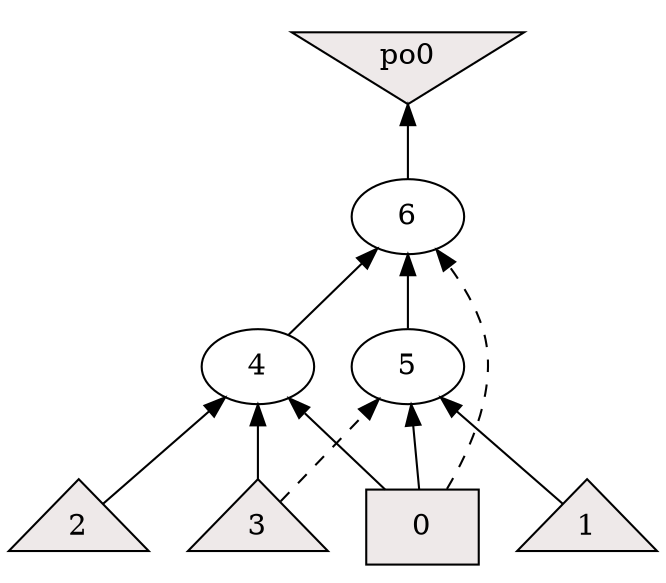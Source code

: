digraph {
rankdir=BT;
0 [label="0",shape=box,style=filled,fillcolor=snow2]
1 [label="1",shape=triangle,style=filled,fillcolor=snow2]
2 [label="2",shape=triangle,style=filled,fillcolor=snow2]
3 [label="3",shape=triangle,style=filled,fillcolor=snow2]
4 [label="4",shape=ellipse,style=filled,fillcolor=white]
5 [label="5",shape=ellipse,style=filled,fillcolor=white]
6 [label="6",shape=ellipse,style=filled,fillcolor=white]
po0 [shape=invtriangle,style=filled,fillcolor=snow2]
0 -> 4 [style=solid]
2 -> 4 [style=solid]
3 -> 4 [style=solid]
0 -> 5 [style=solid]
1 -> 5 [style=solid]
3 -> 5 [style=dashed]
0 -> 6 [style=dashed]
4 -> 6 [style=solid]
5 -> 6 [style=solid]
6 -> po0 [style=solid]
{rank = same; 0; 1; 2; 3; }
{rank = same; 4; 5; }
{rank = same; 6; }
{rank = same; po0; }
}
